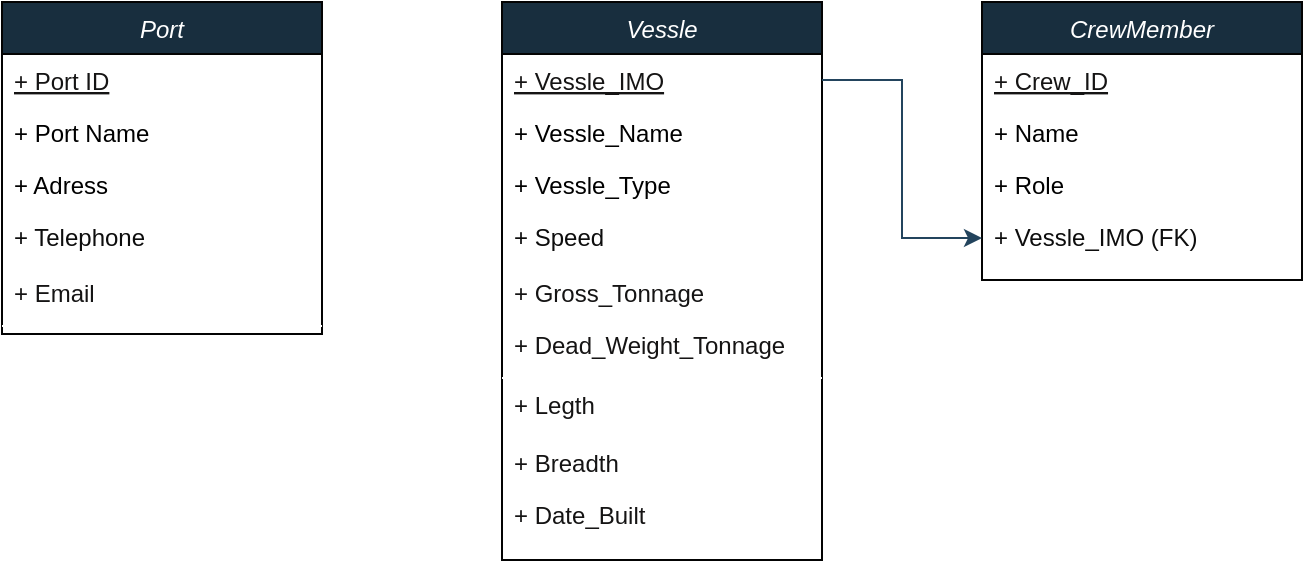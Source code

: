 <mxfile version="26.1.0">
  <diagram id="C5RBs43oDa-KdzZeNtuy" name="Page-1">
    <mxGraphModel dx="880" dy="460" grid="1" gridSize="10" guides="1" tooltips="1" connect="1" arrows="1" fold="1" page="1" pageScale="1" pageWidth="827" pageHeight="1169" math="0" shadow="0">
      <root>
        <mxCell id="WIyWlLk6GJQsqaUBKTNV-0" />
        <mxCell id="WIyWlLk6GJQsqaUBKTNV-1" parent="WIyWlLk6GJQsqaUBKTNV-0" />
        <mxCell id="zkfFHV4jXpPFQw0GAbJ--0" value="CrewMember" style="swimlane;fontStyle=2;align=center;verticalAlign=top;childLayout=stackLayout;horizontal=1;startSize=26;horizontalStack=0;resizeParent=1;resizeLast=0;collapsible=1;marginBottom=0;rounded=0;shadow=0;strokeWidth=1;labelBackgroundColor=none;fillColor=#182E3E;strokeColor=#030303;fontColor=#FFFFFF;labelBorderColor=none;" parent="WIyWlLk6GJQsqaUBKTNV-1" vertex="1">
          <mxGeometry x="520" y="41" width="160" height="139" as="geometry">
            <mxRectangle x="230" y="140" width="160" height="26" as="alternateBounds" />
          </mxGeometry>
        </mxCell>
        <mxCell id="zkfFHV4jXpPFQw0GAbJ--1" value="+ Crew_ID" style="text;align=left;verticalAlign=top;spacingLeft=4;spacingRight=4;overflow=hidden;rotatable=0;points=[[0,0.5],[1,0.5]];portConstraint=eastwest;labelBackgroundColor=none;fontColor=light-dark(#151414, #121212);fontStyle=4" parent="zkfFHV4jXpPFQw0GAbJ--0" vertex="1">
          <mxGeometry y="26" width="160" height="26" as="geometry" />
        </mxCell>
        <mxCell id="zkfFHV4jXpPFQw0GAbJ--2" value="+ Name" style="text;align=left;verticalAlign=top;spacingLeft=4;spacingRight=4;overflow=hidden;rotatable=0;points=[[0,0.5],[1,0.5]];portConstraint=eastwest;rounded=0;shadow=0;html=0;labelBackgroundColor=none;fontColor=#000000;" parent="zkfFHV4jXpPFQw0GAbJ--0" vertex="1">
          <mxGeometry y="52" width="160" height="26" as="geometry" />
        </mxCell>
        <mxCell id="zkfFHV4jXpPFQw0GAbJ--3" value="+ Role" style="text;align=left;verticalAlign=top;spacingLeft=4;spacingRight=4;overflow=hidden;rotatable=0;points=[[0,0.5],[1,0.5]];portConstraint=eastwest;rounded=0;shadow=0;html=0;labelBackgroundColor=none;fontColor=default;" parent="zkfFHV4jXpPFQw0GAbJ--0" vertex="1">
          <mxGeometry y="78" width="160" height="26" as="geometry" />
        </mxCell>
        <mxCell id="zkfFHV4jXpPFQw0GAbJ--5" value="+ Vessle_IMO (FK)" style="text;align=left;verticalAlign=top;spacingLeft=4;spacingRight=4;overflow=hidden;rotatable=0;points=[[0,0.5],[1,0.5]];portConstraint=eastwest;labelBackgroundColor=none;fontColor=#0D0D0D;" parent="zkfFHV4jXpPFQw0GAbJ--0" vertex="1">
          <mxGeometry y="104" width="160" height="28" as="geometry" />
        </mxCell>
        <mxCell id="ZG_qH8H0HkZHJ9-9hrFs-5" value="" style="line;html=1;strokeWidth=1;align=left;verticalAlign=middle;spacingTop=-1;spacingLeft=3;spacingRight=3;rotatable=0;labelPosition=right;points=[];portConstraint=eastwest;labelBackgroundColor=none;fillColor=#182E3E;strokeColor=#FFFFFF;fontColor=#FFFFFF;" vertex="1" parent="WIyWlLk6GJQsqaUBKTNV-1">
          <mxGeometry x="290" y="118" width="160" height="8" as="geometry" />
        </mxCell>
        <mxCell id="ZG_qH8H0HkZHJ9-9hrFs-18" value="" style="group" vertex="1" connectable="0" parent="WIyWlLk6GJQsqaUBKTNV-1">
          <mxGeometry x="280" y="41" width="160" height="279" as="geometry" />
        </mxCell>
        <mxCell id="ZG_qH8H0HkZHJ9-9hrFs-7" value="Vessle" style="swimlane;fontStyle=2;align=center;verticalAlign=top;childLayout=stackLayout;horizontal=1;startSize=26;horizontalStack=0;resizeParent=1;resizeLast=0;collapsible=1;marginBottom=0;rounded=0;shadow=0;strokeWidth=1;labelBackgroundColor=none;fillColor=#182E3E;strokeColor=#030303;fontColor=#FFFFFF;labelBorderColor=none;" vertex="1" parent="ZG_qH8H0HkZHJ9-9hrFs-18">
          <mxGeometry width="160" height="279" as="geometry">
            <mxRectangle x="230" y="140" width="160" height="26" as="alternateBounds" />
          </mxGeometry>
        </mxCell>
        <mxCell id="ZG_qH8H0HkZHJ9-9hrFs-8" value="+ Vessle_IMO" style="text;align=left;verticalAlign=top;spacingLeft=4;spacingRight=4;overflow=hidden;rotatable=0;points=[[0,0.5],[1,0.5]];portConstraint=eastwest;labelBackgroundColor=none;fontColor=light-dark(#151414, #121212);fontStyle=4" vertex="1" parent="ZG_qH8H0HkZHJ9-9hrFs-7">
          <mxGeometry y="26" width="160" height="26" as="geometry" />
        </mxCell>
        <mxCell id="ZG_qH8H0HkZHJ9-9hrFs-9" value="+ Vessle_Name" style="text;align=left;verticalAlign=top;spacingLeft=4;spacingRight=4;overflow=hidden;rotatable=0;points=[[0,0.5],[1,0.5]];portConstraint=eastwest;rounded=0;shadow=0;html=0;labelBackgroundColor=none;fontColor=#000000;" vertex="1" parent="ZG_qH8H0HkZHJ9-9hrFs-7">
          <mxGeometry y="52" width="160" height="26" as="geometry" />
        </mxCell>
        <mxCell id="ZG_qH8H0HkZHJ9-9hrFs-10" value="+ Vessle_Type" style="text;align=left;verticalAlign=top;spacingLeft=4;spacingRight=4;overflow=hidden;rotatable=0;points=[[0,0.5],[1,0.5]];portConstraint=eastwest;rounded=0;shadow=0;html=0;labelBackgroundColor=none;fontColor=default;" vertex="1" parent="ZG_qH8H0HkZHJ9-9hrFs-7">
          <mxGeometry y="78" width="160" height="26" as="geometry" />
        </mxCell>
        <mxCell id="ZG_qH8H0HkZHJ9-9hrFs-11" value="+ Speed" style="text;align=left;verticalAlign=top;spacingLeft=4;spacingRight=4;overflow=hidden;rotatable=0;points=[[0,0.5],[1,0.5]];portConstraint=eastwest;labelBackgroundColor=none;fontColor=#0D0D0D;" vertex="1" parent="ZG_qH8H0HkZHJ9-9hrFs-7">
          <mxGeometry y="104" width="160" height="28" as="geometry" />
        </mxCell>
        <mxCell id="ZG_qH8H0HkZHJ9-9hrFs-12" value="+ Gross_Tonnage" style="text;align=left;verticalAlign=top;spacingLeft=4;spacingRight=4;overflow=hidden;rotatable=0;points=[[0,0.5],[1,0.5]];portConstraint=eastwest;labelBackgroundColor=none;fontColor=light-dark(#151414, #121212);" vertex="1" parent="ZG_qH8H0HkZHJ9-9hrFs-7">
          <mxGeometry y="132" width="160" height="26" as="geometry" />
        </mxCell>
        <mxCell id="ZG_qH8H0HkZHJ9-9hrFs-14" value="+ Dead_Weight_Tonnage" style="text;align=left;verticalAlign=top;spacingLeft=4;spacingRight=4;overflow=hidden;rotatable=0;points=[[0,0.5],[1,0.5]];portConstraint=eastwest;labelBackgroundColor=none;fontColor=light-dark(#151414, #121212);" vertex="1" parent="ZG_qH8H0HkZHJ9-9hrFs-7">
          <mxGeometry y="158" width="160" height="26" as="geometry" />
        </mxCell>
        <mxCell id="ZG_qH8H0HkZHJ9-9hrFs-13" value="" style="line;html=1;strokeWidth=1;align=left;verticalAlign=middle;spacingTop=-1;spacingLeft=3;spacingRight=3;rotatable=0;labelPosition=right;points=[];portConstraint=eastwest;labelBackgroundColor=none;fillColor=#182E3E;strokeColor=#FFFFFF;fontColor=#FFFFFF;" vertex="1" parent="ZG_qH8H0HkZHJ9-9hrFs-7">
          <mxGeometry y="184" width="160" height="8" as="geometry" />
        </mxCell>
        <mxCell id="ZG_qH8H0HkZHJ9-9hrFs-15" value="+ Legth" style="text;align=left;verticalAlign=top;spacingLeft=4;spacingRight=4;overflow=hidden;rotatable=0;points=[[0,0.5],[1,0.5]];portConstraint=eastwest;labelBackgroundColor=none;fontColor=light-dark(#151414, #121212);" vertex="1" parent="ZG_qH8H0HkZHJ9-9hrFs-18">
          <mxGeometry y="188" width="160" height="26" as="geometry" />
        </mxCell>
        <mxCell id="ZG_qH8H0HkZHJ9-9hrFs-16" value="+ Breadth" style="text;align=left;verticalAlign=top;spacingLeft=4;spacingRight=4;overflow=hidden;rotatable=0;points=[[0,0.5],[1,0.5]];portConstraint=eastwest;labelBackgroundColor=none;fontColor=light-dark(#151414, #121212);" vertex="1" parent="ZG_qH8H0HkZHJ9-9hrFs-18">
          <mxGeometry y="217" width="160" height="26" as="geometry" />
        </mxCell>
        <mxCell id="ZG_qH8H0HkZHJ9-9hrFs-17" value="+ Date_Built" style="text;align=left;verticalAlign=top;spacingLeft=4;spacingRight=4;overflow=hidden;rotatable=0;points=[[0,0.5],[1,0.5]];portConstraint=eastwest;labelBackgroundColor=none;fontColor=light-dark(#151414, #121212);" vertex="1" parent="ZG_qH8H0HkZHJ9-9hrFs-18">
          <mxGeometry y="243" width="160" height="26" as="geometry" />
        </mxCell>
        <mxCell id="ZG_qH8H0HkZHJ9-9hrFs-19" value="Port" style="swimlane;fontStyle=2;align=center;verticalAlign=top;childLayout=stackLayout;horizontal=1;startSize=26;horizontalStack=0;resizeParent=1;resizeLast=0;collapsible=1;marginBottom=0;rounded=0;shadow=0;strokeWidth=1;labelBackgroundColor=none;fillColor=#182E3E;strokeColor=#030303;fontColor=#FFFFFF;labelBorderColor=none;" vertex="1" parent="WIyWlLk6GJQsqaUBKTNV-1">
          <mxGeometry x="30" y="41" width="160" height="166" as="geometry">
            <mxRectangle x="230" y="140" width="160" height="26" as="alternateBounds" />
          </mxGeometry>
        </mxCell>
        <mxCell id="ZG_qH8H0HkZHJ9-9hrFs-20" value="+ Port ID" style="text;align=left;verticalAlign=top;spacingLeft=4;spacingRight=4;overflow=hidden;rotatable=0;points=[[0,0.5],[1,0.5]];portConstraint=eastwest;labelBackgroundColor=none;fontColor=light-dark(#151414, #121212);fontStyle=4" vertex="1" parent="ZG_qH8H0HkZHJ9-9hrFs-19">
          <mxGeometry y="26" width="160" height="26" as="geometry" />
        </mxCell>
        <mxCell id="ZG_qH8H0HkZHJ9-9hrFs-21" value="+ Port Name" style="text;align=left;verticalAlign=top;spacingLeft=4;spacingRight=4;overflow=hidden;rotatable=0;points=[[0,0.5],[1,0.5]];portConstraint=eastwest;rounded=0;shadow=0;html=0;labelBackgroundColor=none;fontColor=#000000;" vertex="1" parent="ZG_qH8H0HkZHJ9-9hrFs-19">
          <mxGeometry y="52" width="160" height="26" as="geometry" />
        </mxCell>
        <mxCell id="ZG_qH8H0HkZHJ9-9hrFs-22" value="+ Adress" style="text;align=left;verticalAlign=top;spacingLeft=4;spacingRight=4;overflow=hidden;rotatable=0;points=[[0,0.5],[1,0.5]];portConstraint=eastwest;rounded=0;shadow=0;html=0;labelBackgroundColor=none;fontColor=default;" vertex="1" parent="ZG_qH8H0HkZHJ9-9hrFs-19">
          <mxGeometry y="78" width="160" height="26" as="geometry" />
        </mxCell>
        <mxCell id="ZG_qH8H0HkZHJ9-9hrFs-23" value="+ Telephone" style="text;align=left;verticalAlign=top;spacingLeft=4;spacingRight=4;overflow=hidden;rotatable=0;points=[[0,0.5],[1,0.5]];portConstraint=eastwest;labelBackgroundColor=none;fontColor=#0D0D0D;" vertex="1" parent="ZG_qH8H0HkZHJ9-9hrFs-19">
          <mxGeometry y="104" width="160" height="28" as="geometry" />
        </mxCell>
        <mxCell id="ZG_qH8H0HkZHJ9-9hrFs-24" value="+ Email" style="text;align=left;verticalAlign=top;spacingLeft=4;spacingRight=4;overflow=hidden;rotatable=0;points=[[0,0.5],[1,0.5]];portConstraint=eastwest;labelBackgroundColor=none;fontColor=light-dark(#151414, #121212);" vertex="1" parent="ZG_qH8H0HkZHJ9-9hrFs-19">
          <mxGeometry y="132" width="160" height="26" as="geometry" />
        </mxCell>
        <mxCell id="ZG_qH8H0HkZHJ9-9hrFs-25" value="" style="line;html=1;strokeWidth=1;align=left;verticalAlign=middle;spacingTop=-1;spacingLeft=3;spacingRight=3;rotatable=0;labelPosition=right;points=[];portConstraint=eastwest;labelBackgroundColor=none;fillColor=#182E3E;strokeColor=#FFFFFF;fontColor=#FFFFFF;" vertex="1" parent="ZG_qH8H0HkZHJ9-9hrFs-19">
          <mxGeometry y="158" width="160" height="8" as="geometry" />
        </mxCell>
        <mxCell id="ZG_qH8H0HkZHJ9-9hrFs-29" style="edgeStyle=orthogonalEdgeStyle;rounded=0;orthogonalLoop=1;jettySize=auto;html=1;exitX=1;exitY=0.5;exitDx=0;exitDy=0;strokeColor=#23445D;entryX=0;entryY=0.5;entryDx=0;entryDy=0;" edge="1" parent="WIyWlLk6GJQsqaUBKTNV-1" source="ZG_qH8H0HkZHJ9-9hrFs-8" target="zkfFHV4jXpPFQw0GAbJ--5">
          <mxGeometry relative="1" as="geometry">
            <mxPoint x="480" y="160" as="targetPoint" />
          </mxGeometry>
        </mxCell>
      </root>
    </mxGraphModel>
  </diagram>
</mxfile>
